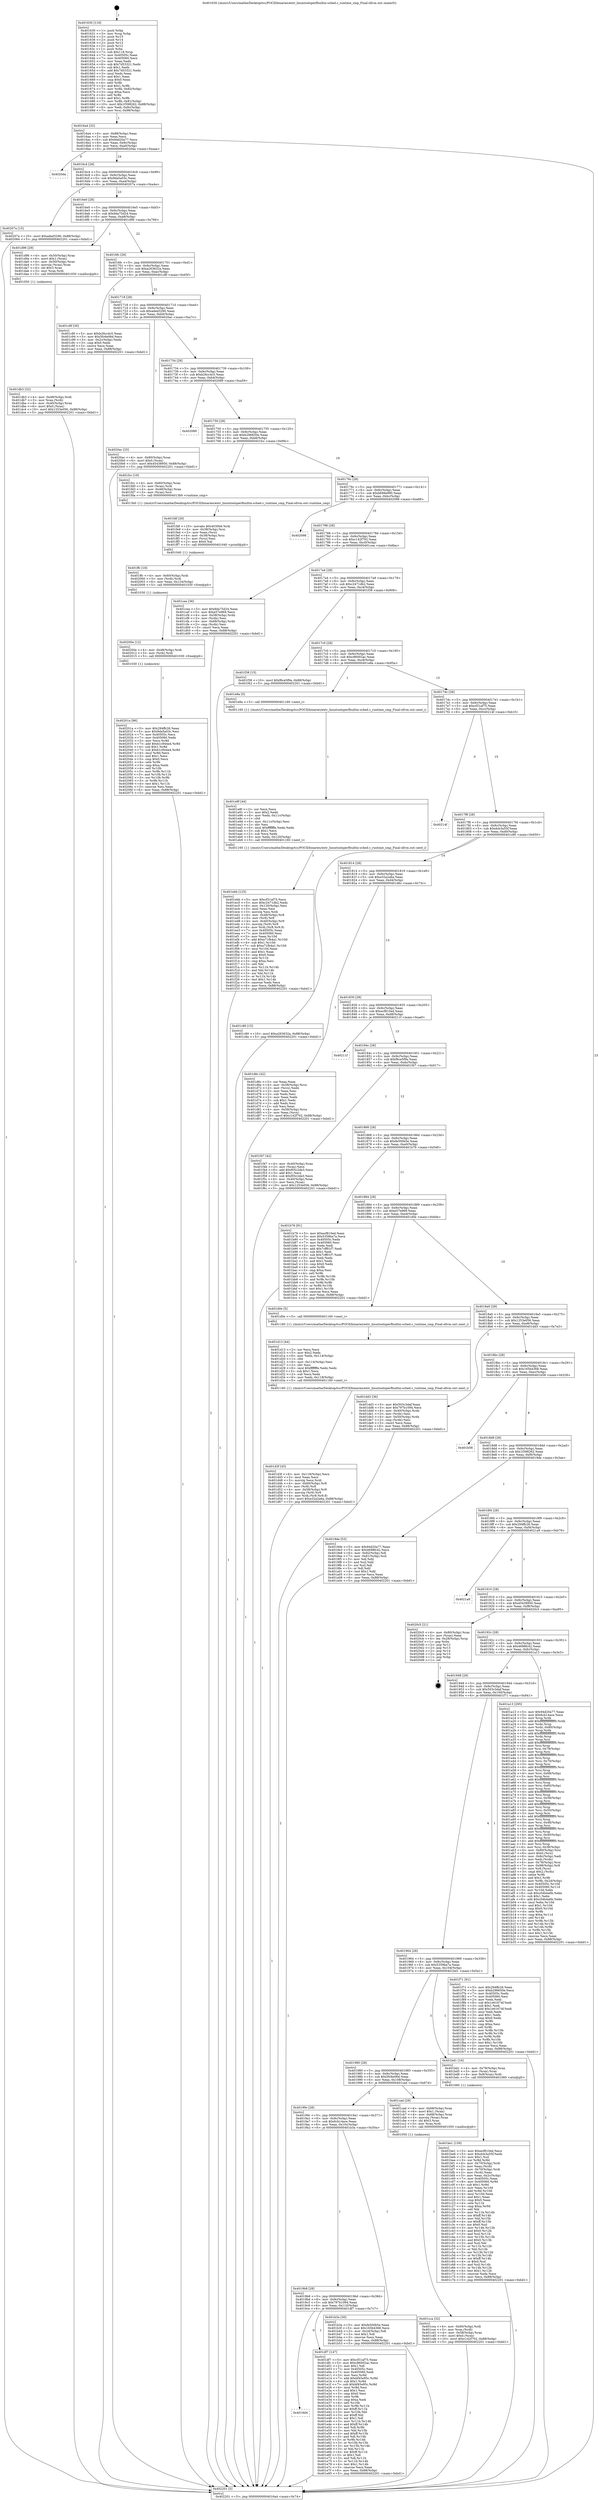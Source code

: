 digraph "0x401630" {
  label = "0x401630 (/mnt/c/Users/mathe/Desktop/tcc/POCII/binaries/extr_linuxtoolsperfbuiltin-sched.c_runtime_cmp_Final-ollvm.out::main(0))"
  labelloc = "t"
  node[shape=record]

  Entry [label="",width=0.3,height=0.3,shape=circle,fillcolor=black,style=filled]
  "0x4016a4" [label="{
     0x4016a4 [32]\l
     | [instrs]\l
     &nbsp;&nbsp;0x4016a4 \<+6\>: mov -0x88(%rbp),%eax\l
     &nbsp;&nbsp;0x4016aa \<+2\>: mov %eax,%ecx\l
     &nbsp;&nbsp;0x4016ac \<+6\>: sub $0x94d20a77,%ecx\l
     &nbsp;&nbsp;0x4016b2 \<+6\>: mov %eax,-0x9c(%rbp)\l
     &nbsp;&nbsp;0x4016b8 \<+6\>: mov %ecx,-0xa0(%rbp)\l
     &nbsp;&nbsp;0x4016be \<+6\>: je 00000000004020da \<main+0xaaa\>\l
  }"]
  "0x4020da" [label="{
     0x4020da\l
  }", style=dashed]
  "0x4016c4" [label="{
     0x4016c4 [28]\l
     | [instrs]\l
     &nbsp;&nbsp;0x4016c4 \<+5\>: jmp 00000000004016c9 \<main+0x99\>\l
     &nbsp;&nbsp;0x4016c9 \<+6\>: mov -0x9c(%rbp),%eax\l
     &nbsp;&nbsp;0x4016cf \<+5\>: sub $0x9da5a03c,%eax\l
     &nbsp;&nbsp;0x4016d4 \<+6\>: mov %eax,-0xa4(%rbp)\l
     &nbsp;&nbsp;0x4016da \<+6\>: je 000000000040207a \<main+0xa4a\>\l
  }"]
  Exit [label="",width=0.3,height=0.3,shape=circle,fillcolor=black,style=filled,peripheries=2]
  "0x40207a" [label="{
     0x40207a [15]\l
     | [instrs]\l
     &nbsp;&nbsp;0x40207a \<+10\>: movl $0xaded3290,-0x88(%rbp)\l
     &nbsp;&nbsp;0x402084 \<+5\>: jmp 0000000000402201 \<main+0xbd1\>\l
  }"]
  "0x4016e0" [label="{
     0x4016e0 [28]\l
     | [instrs]\l
     &nbsp;&nbsp;0x4016e0 \<+5\>: jmp 00000000004016e5 \<main+0xb5\>\l
     &nbsp;&nbsp;0x4016e5 \<+6\>: mov -0x9c(%rbp),%eax\l
     &nbsp;&nbsp;0x4016eb \<+5\>: sub $0x9da75d24,%eax\l
     &nbsp;&nbsp;0x4016f0 \<+6\>: mov %eax,-0xa8(%rbp)\l
     &nbsp;&nbsp;0x4016f6 \<+6\>: je 0000000000401d96 \<main+0x766\>\l
  }"]
  "0x40201a" [label="{
     0x40201a [96]\l
     | [instrs]\l
     &nbsp;&nbsp;0x40201a \<+5\>: mov $0x294ffc26,%eax\l
     &nbsp;&nbsp;0x40201f \<+5\>: mov $0x9da5a03c,%esi\l
     &nbsp;&nbsp;0x402024 \<+7\>: mov 0x40505c,%ecx\l
     &nbsp;&nbsp;0x40202b \<+7\>: mov 0x405060,%edx\l
     &nbsp;&nbsp;0x402032 \<+3\>: mov %ecx,%r8d\l
     &nbsp;&nbsp;0x402035 \<+7\>: add $0xb1c944a4,%r8d\l
     &nbsp;&nbsp;0x40203c \<+4\>: sub $0x1,%r8d\l
     &nbsp;&nbsp;0x402040 \<+7\>: sub $0xb1c944a4,%r8d\l
     &nbsp;&nbsp;0x402047 \<+4\>: imul %r8d,%ecx\l
     &nbsp;&nbsp;0x40204b \<+3\>: and $0x1,%ecx\l
     &nbsp;&nbsp;0x40204e \<+3\>: cmp $0x0,%ecx\l
     &nbsp;&nbsp;0x402051 \<+4\>: sete %r9b\l
     &nbsp;&nbsp;0x402055 \<+3\>: cmp $0xa,%edx\l
     &nbsp;&nbsp;0x402058 \<+4\>: setl %r10b\l
     &nbsp;&nbsp;0x40205c \<+3\>: mov %r9b,%r11b\l
     &nbsp;&nbsp;0x40205f \<+3\>: and %r10b,%r11b\l
     &nbsp;&nbsp;0x402062 \<+3\>: xor %r10b,%r9b\l
     &nbsp;&nbsp;0x402065 \<+3\>: or %r9b,%r11b\l
     &nbsp;&nbsp;0x402068 \<+4\>: test $0x1,%r11b\l
     &nbsp;&nbsp;0x40206c \<+3\>: cmovne %esi,%eax\l
     &nbsp;&nbsp;0x40206f \<+6\>: mov %eax,-0x88(%rbp)\l
     &nbsp;&nbsp;0x402075 \<+5\>: jmp 0000000000402201 \<main+0xbd1\>\l
  }"]
  "0x401d96" [label="{
     0x401d96 [29]\l
     | [instrs]\l
     &nbsp;&nbsp;0x401d96 \<+4\>: mov -0x50(%rbp),%rax\l
     &nbsp;&nbsp;0x401d9a \<+6\>: movl $0x1,(%rax)\l
     &nbsp;&nbsp;0x401da0 \<+4\>: mov -0x50(%rbp),%rax\l
     &nbsp;&nbsp;0x401da4 \<+3\>: movslq (%rax),%rax\l
     &nbsp;&nbsp;0x401da7 \<+4\>: shl $0x3,%rax\l
     &nbsp;&nbsp;0x401dab \<+3\>: mov %rax,%rdi\l
     &nbsp;&nbsp;0x401dae \<+5\>: call 0000000000401050 \<malloc@plt\>\l
     | [calls]\l
     &nbsp;&nbsp;0x401050 \{1\} (unknown)\l
  }"]
  "0x4016fc" [label="{
     0x4016fc [28]\l
     | [instrs]\l
     &nbsp;&nbsp;0x4016fc \<+5\>: jmp 0000000000401701 \<main+0xd1\>\l
     &nbsp;&nbsp;0x401701 \<+6\>: mov -0x9c(%rbp),%eax\l
     &nbsp;&nbsp;0x401707 \<+5\>: sub $0xa263632a,%eax\l
     &nbsp;&nbsp;0x40170c \<+6\>: mov %eax,-0xac(%rbp)\l
     &nbsp;&nbsp;0x401712 \<+6\>: je 0000000000401c8f \<main+0x65f\>\l
  }"]
  "0x40200e" [label="{
     0x40200e [12]\l
     | [instrs]\l
     &nbsp;&nbsp;0x40200e \<+4\>: mov -0x48(%rbp),%rdi\l
     &nbsp;&nbsp;0x402012 \<+3\>: mov (%rdi),%rdi\l
     &nbsp;&nbsp;0x402015 \<+5\>: call 0000000000401030 \<free@plt\>\l
     | [calls]\l
     &nbsp;&nbsp;0x401030 \{1\} (unknown)\l
  }"]
  "0x401c8f" [label="{
     0x401c8f [30]\l
     | [instrs]\l
     &nbsp;&nbsp;0x401c8f \<+5\>: mov $0xb26cc4c5,%eax\l
     &nbsp;&nbsp;0x401c94 \<+5\>: mov $0x5fc6e06d,%ecx\l
     &nbsp;&nbsp;0x401c99 \<+3\>: mov -0x2c(%rbp),%edx\l
     &nbsp;&nbsp;0x401c9c \<+3\>: cmp $0x0,%edx\l
     &nbsp;&nbsp;0x401c9f \<+3\>: cmove %ecx,%eax\l
     &nbsp;&nbsp;0x401ca2 \<+6\>: mov %eax,-0x88(%rbp)\l
     &nbsp;&nbsp;0x401ca8 \<+5\>: jmp 0000000000402201 \<main+0xbd1\>\l
  }"]
  "0x401718" [label="{
     0x401718 [28]\l
     | [instrs]\l
     &nbsp;&nbsp;0x401718 \<+5\>: jmp 000000000040171d \<main+0xed\>\l
     &nbsp;&nbsp;0x40171d \<+6\>: mov -0x9c(%rbp),%eax\l
     &nbsp;&nbsp;0x401723 \<+5\>: sub $0xaded3290,%eax\l
     &nbsp;&nbsp;0x401728 \<+6\>: mov %eax,-0xb0(%rbp)\l
     &nbsp;&nbsp;0x40172e \<+6\>: je 00000000004020ac \<main+0xa7c\>\l
  }"]
  "0x401ffc" [label="{
     0x401ffc [18]\l
     | [instrs]\l
     &nbsp;&nbsp;0x401ffc \<+4\>: mov -0x60(%rbp),%rdi\l
     &nbsp;&nbsp;0x402000 \<+3\>: mov (%rdi),%rdi\l
     &nbsp;&nbsp;0x402003 \<+6\>: mov %eax,-0x124(%rbp)\l
     &nbsp;&nbsp;0x402009 \<+5\>: call 0000000000401030 \<free@plt\>\l
     | [calls]\l
     &nbsp;&nbsp;0x401030 \{1\} (unknown)\l
  }"]
  "0x4020ac" [label="{
     0x4020ac [25]\l
     | [instrs]\l
     &nbsp;&nbsp;0x4020ac \<+4\>: mov -0x80(%rbp),%rax\l
     &nbsp;&nbsp;0x4020b0 \<+6\>: movl $0x0,(%rax)\l
     &nbsp;&nbsp;0x4020b6 \<+10\>: movl $0x45438950,-0x88(%rbp)\l
     &nbsp;&nbsp;0x4020c0 \<+5\>: jmp 0000000000402201 \<main+0xbd1\>\l
  }"]
  "0x401734" [label="{
     0x401734 [28]\l
     | [instrs]\l
     &nbsp;&nbsp;0x401734 \<+5\>: jmp 0000000000401739 \<main+0x109\>\l
     &nbsp;&nbsp;0x401739 \<+6\>: mov -0x9c(%rbp),%eax\l
     &nbsp;&nbsp;0x40173f \<+5\>: sub $0xb26cc4c5,%eax\l
     &nbsp;&nbsp;0x401744 \<+6\>: mov %eax,-0xb4(%rbp)\l
     &nbsp;&nbsp;0x40174a \<+6\>: je 0000000000402089 \<main+0xa59\>\l
  }"]
  "0x401fdf" [label="{
     0x401fdf [29]\l
     | [instrs]\l
     &nbsp;&nbsp;0x401fdf \<+10\>: movabs $0x4030b6,%rdi\l
     &nbsp;&nbsp;0x401fe9 \<+4\>: mov -0x38(%rbp),%rsi\l
     &nbsp;&nbsp;0x401fed \<+2\>: mov %eax,(%rsi)\l
     &nbsp;&nbsp;0x401fef \<+4\>: mov -0x38(%rbp),%rsi\l
     &nbsp;&nbsp;0x401ff3 \<+2\>: mov (%rsi),%esi\l
     &nbsp;&nbsp;0x401ff5 \<+2\>: mov $0x0,%al\l
     &nbsp;&nbsp;0x401ff7 \<+5\>: call 0000000000401040 \<printf@plt\>\l
     | [calls]\l
     &nbsp;&nbsp;0x401040 \{1\} (unknown)\l
  }"]
  "0x402089" [label="{
     0x402089\l
  }", style=dashed]
  "0x401750" [label="{
     0x401750 [28]\l
     | [instrs]\l
     &nbsp;&nbsp;0x401750 \<+5\>: jmp 0000000000401755 \<main+0x125\>\l
     &nbsp;&nbsp;0x401755 \<+6\>: mov -0x9c(%rbp),%eax\l
     &nbsp;&nbsp;0x40175b \<+5\>: sub $0xb296650e,%eax\l
     &nbsp;&nbsp;0x401760 \<+6\>: mov %eax,-0xb8(%rbp)\l
     &nbsp;&nbsp;0x401766 \<+6\>: je 0000000000401fcc \<main+0x99c\>\l
  }"]
  "0x401ebb" [label="{
     0x401ebb [125]\l
     | [instrs]\l
     &nbsp;&nbsp;0x401ebb \<+5\>: mov $0xcf31af75,%ecx\l
     &nbsp;&nbsp;0x401ec0 \<+5\>: mov $0xc2471db2,%edx\l
     &nbsp;&nbsp;0x401ec5 \<+6\>: mov -0x120(%rbp),%esi\l
     &nbsp;&nbsp;0x401ecb \<+3\>: imul %eax,%esi\l
     &nbsp;&nbsp;0x401ece \<+3\>: movslq %esi,%rdi\l
     &nbsp;&nbsp;0x401ed1 \<+4\>: mov -0x48(%rbp),%r8\l
     &nbsp;&nbsp;0x401ed5 \<+3\>: mov (%r8),%r8\l
     &nbsp;&nbsp;0x401ed8 \<+4\>: mov -0x40(%rbp),%r9\l
     &nbsp;&nbsp;0x401edc \<+3\>: movslq (%r9),%r9\l
     &nbsp;&nbsp;0x401edf \<+4\>: mov %rdi,(%r8,%r9,8)\l
     &nbsp;&nbsp;0x401ee3 \<+7\>: mov 0x40505c,%eax\l
     &nbsp;&nbsp;0x401eea \<+7\>: mov 0x405060,%esi\l
     &nbsp;&nbsp;0x401ef1 \<+3\>: mov %eax,%r10d\l
     &nbsp;&nbsp;0x401ef4 \<+7\>: add $0xa71fb4a1,%r10d\l
     &nbsp;&nbsp;0x401efb \<+4\>: sub $0x1,%r10d\l
     &nbsp;&nbsp;0x401eff \<+7\>: sub $0xa71fb4a1,%r10d\l
     &nbsp;&nbsp;0x401f06 \<+4\>: imul %r10d,%eax\l
     &nbsp;&nbsp;0x401f0a \<+3\>: and $0x1,%eax\l
     &nbsp;&nbsp;0x401f0d \<+3\>: cmp $0x0,%eax\l
     &nbsp;&nbsp;0x401f10 \<+4\>: sete %r11b\l
     &nbsp;&nbsp;0x401f14 \<+3\>: cmp $0xa,%esi\l
     &nbsp;&nbsp;0x401f17 \<+3\>: setl %bl\l
     &nbsp;&nbsp;0x401f1a \<+3\>: mov %r11b,%r14b\l
     &nbsp;&nbsp;0x401f1d \<+3\>: and %bl,%r14b\l
     &nbsp;&nbsp;0x401f20 \<+3\>: xor %bl,%r11b\l
     &nbsp;&nbsp;0x401f23 \<+3\>: or %r11b,%r14b\l
     &nbsp;&nbsp;0x401f26 \<+4\>: test $0x1,%r14b\l
     &nbsp;&nbsp;0x401f2a \<+3\>: cmovne %edx,%ecx\l
     &nbsp;&nbsp;0x401f2d \<+6\>: mov %ecx,-0x88(%rbp)\l
     &nbsp;&nbsp;0x401f33 \<+5\>: jmp 0000000000402201 \<main+0xbd1\>\l
  }"]
  "0x401fcc" [label="{
     0x401fcc [19]\l
     | [instrs]\l
     &nbsp;&nbsp;0x401fcc \<+4\>: mov -0x60(%rbp),%rax\l
     &nbsp;&nbsp;0x401fd0 \<+3\>: mov (%rax),%rdi\l
     &nbsp;&nbsp;0x401fd3 \<+4\>: mov -0x48(%rbp),%rax\l
     &nbsp;&nbsp;0x401fd7 \<+3\>: mov (%rax),%rsi\l
     &nbsp;&nbsp;0x401fda \<+5\>: call 00000000004013b0 \<runtime_cmp\>\l
     | [calls]\l
     &nbsp;&nbsp;0x4013b0 \{1\} (/mnt/c/Users/mathe/Desktop/tcc/POCII/binaries/extr_linuxtoolsperfbuiltin-sched.c_runtime_cmp_Final-ollvm.out::runtime_cmp)\l
  }"]
  "0x40176c" [label="{
     0x40176c [28]\l
     | [instrs]\l
     &nbsp;&nbsp;0x40176c \<+5\>: jmp 0000000000401771 \<main+0x141\>\l
     &nbsp;&nbsp;0x401771 \<+6\>: mov -0x9c(%rbp),%eax\l
     &nbsp;&nbsp;0x401777 \<+5\>: sub $0xb699e990,%eax\l
     &nbsp;&nbsp;0x40177c \<+6\>: mov %eax,-0xbc(%rbp)\l
     &nbsp;&nbsp;0x401782 \<+6\>: je 0000000000402098 \<main+0xa68\>\l
  }"]
  "0x401e8f" [label="{
     0x401e8f [44]\l
     | [instrs]\l
     &nbsp;&nbsp;0x401e8f \<+2\>: xor %ecx,%ecx\l
     &nbsp;&nbsp;0x401e91 \<+5\>: mov $0x2,%edx\l
     &nbsp;&nbsp;0x401e96 \<+6\>: mov %edx,-0x11c(%rbp)\l
     &nbsp;&nbsp;0x401e9c \<+1\>: cltd\l
     &nbsp;&nbsp;0x401e9d \<+6\>: mov -0x11c(%rbp),%esi\l
     &nbsp;&nbsp;0x401ea3 \<+2\>: idiv %esi\l
     &nbsp;&nbsp;0x401ea5 \<+6\>: imul $0xfffffffe,%edx,%edx\l
     &nbsp;&nbsp;0x401eab \<+3\>: sub $0x1,%ecx\l
     &nbsp;&nbsp;0x401eae \<+2\>: sub %ecx,%edx\l
     &nbsp;&nbsp;0x401eb0 \<+6\>: mov %edx,-0x120(%rbp)\l
     &nbsp;&nbsp;0x401eb6 \<+5\>: call 0000000000401160 \<next_i\>\l
     | [calls]\l
     &nbsp;&nbsp;0x401160 \{1\} (/mnt/c/Users/mathe/Desktop/tcc/POCII/binaries/extr_linuxtoolsperfbuiltin-sched.c_runtime_cmp_Final-ollvm.out::next_i)\l
  }"]
  "0x402098" [label="{
     0x402098\l
  }", style=dashed]
  "0x401788" [label="{
     0x401788 [28]\l
     | [instrs]\l
     &nbsp;&nbsp;0x401788 \<+5\>: jmp 000000000040178d \<main+0x15d\>\l
     &nbsp;&nbsp;0x40178d \<+6\>: mov -0x9c(%rbp),%eax\l
     &nbsp;&nbsp;0x401793 \<+5\>: sub $0xc142f702,%eax\l
     &nbsp;&nbsp;0x401798 \<+6\>: mov %eax,-0xc0(%rbp)\l
     &nbsp;&nbsp;0x40179e \<+6\>: je 0000000000401cea \<main+0x6ba\>\l
  }"]
  "0x4019d4" [label="{
     0x4019d4\l
  }", style=dashed]
  "0x401cea" [label="{
     0x401cea [36]\l
     | [instrs]\l
     &nbsp;&nbsp;0x401cea \<+5\>: mov $0x9da75d24,%eax\l
     &nbsp;&nbsp;0x401cef \<+5\>: mov $0xe57e969,%ecx\l
     &nbsp;&nbsp;0x401cf4 \<+4\>: mov -0x58(%rbp),%rdx\l
     &nbsp;&nbsp;0x401cf8 \<+2\>: mov (%rdx),%esi\l
     &nbsp;&nbsp;0x401cfa \<+4\>: mov -0x68(%rbp),%rdx\l
     &nbsp;&nbsp;0x401cfe \<+2\>: cmp (%rdx),%esi\l
     &nbsp;&nbsp;0x401d00 \<+3\>: cmovl %ecx,%eax\l
     &nbsp;&nbsp;0x401d03 \<+6\>: mov %eax,-0x88(%rbp)\l
     &nbsp;&nbsp;0x401d09 \<+5\>: jmp 0000000000402201 \<main+0xbd1\>\l
  }"]
  "0x4017a4" [label="{
     0x4017a4 [28]\l
     | [instrs]\l
     &nbsp;&nbsp;0x4017a4 \<+5\>: jmp 00000000004017a9 \<main+0x179\>\l
     &nbsp;&nbsp;0x4017a9 \<+6\>: mov -0x9c(%rbp),%eax\l
     &nbsp;&nbsp;0x4017af \<+5\>: sub $0xc2471db2,%eax\l
     &nbsp;&nbsp;0x4017b4 \<+6\>: mov %eax,-0xc4(%rbp)\l
     &nbsp;&nbsp;0x4017ba \<+6\>: je 0000000000401f38 \<main+0x908\>\l
  }"]
  "0x401df7" [label="{
     0x401df7 [147]\l
     | [instrs]\l
     &nbsp;&nbsp;0x401df7 \<+5\>: mov $0xcf31af75,%eax\l
     &nbsp;&nbsp;0x401dfc \<+5\>: mov $0xc86002ac,%ecx\l
     &nbsp;&nbsp;0x401e01 \<+2\>: mov $0x1,%dl\l
     &nbsp;&nbsp;0x401e03 \<+7\>: mov 0x40505c,%esi\l
     &nbsp;&nbsp;0x401e0a \<+7\>: mov 0x405060,%edi\l
     &nbsp;&nbsp;0x401e11 \<+3\>: mov %esi,%r8d\l
     &nbsp;&nbsp;0x401e14 \<+7\>: add $0xbf45e95c,%r8d\l
     &nbsp;&nbsp;0x401e1b \<+4\>: sub $0x1,%r8d\l
     &nbsp;&nbsp;0x401e1f \<+7\>: sub $0xbf45e95c,%r8d\l
     &nbsp;&nbsp;0x401e26 \<+4\>: imul %r8d,%esi\l
     &nbsp;&nbsp;0x401e2a \<+3\>: and $0x1,%esi\l
     &nbsp;&nbsp;0x401e2d \<+3\>: cmp $0x0,%esi\l
     &nbsp;&nbsp;0x401e30 \<+4\>: sete %r9b\l
     &nbsp;&nbsp;0x401e34 \<+3\>: cmp $0xa,%edi\l
     &nbsp;&nbsp;0x401e37 \<+4\>: setl %r10b\l
     &nbsp;&nbsp;0x401e3b \<+3\>: mov %r9b,%r11b\l
     &nbsp;&nbsp;0x401e3e \<+4\>: xor $0xff,%r11b\l
     &nbsp;&nbsp;0x401e42 \<+3\>: mov %r10b,%bl\l
     &nbsp;&nbsp;0x401e45 \<+3\>: xor $0xff,%bl\l
     &nbsp;&nbsp;0x401e48 \<+3\>: xor $0x1,%dl\l
     &nbsp;&nbsp;0x401e4b \<+3\>: mov %r11b,%r14b\l
     &nbsp;&nbsp;0x401e4e \<+4\>: and $0xff,%r14b\l
     &nbsp;&nbsp;0x401e52 \<+3\>: and %dl,%r9b\l
     &nbsp;&nbsp;0x401e55 \<+3\>: mov %bl,%r15b\l
     &nbsp;&nbsp;0x401e58 \<+4\>: and $0xff,%r15b\l
     &nbsp;&nbsp;0x401e5c \<+3\>: and %dl,%r10b\l
     &nbsp;&nbsp;0x401e5f \<+3\>: or %r9b,%r14b\l
     &nbsp;&nbsp;0x401e62 \<+3\>: or %r10b,%r15b\l
     &nbsp;&nbsp;0x401e65 \<+3\>: xor %r15b,%r14b\l
     &nbsp;&nbsp;0x401e68 \<+3\>: or %bl,%r11b\l
     &nbsp;&nbsp;0x401e6b \<+4\>: xor $0xff,%r11b\l
     &nbsp;&nbsp;0x401e6f \<+3\>: or $0x1,%dl\l
     &nbsp;&nbsp;0x401e72 \<+3\>: and %dl,%r11b\l
     &nbsp;&nbsp;0x401e75 \<+3\>: or %r11b,%r14b\l
     &nbsp;&nbsp;0x401e78 \<+4\>: test $0x1,%r14b\l
     &nbsp;&nbsp;0x401e7c \<+3\>: cmovne %ecx,%eax\l
     &nbsp;&nbsp;0x401e7f \<+6\>: mov %eax,-0x88(%rbp)\l
     &nbsp;&nbsp;0x401e85 \<+5\>: jmp 0000000000402201 \<main+0xbd1\>\l
  }"]
  "0x401f38" [label="{
     0x401f38 [15]\l
     | [instrs]\l
     &nbsp;&nbsp;0x401f38 \<+10\>: movl $0xf6ce5f9a,-0x88(%rbp)\l
     &nbsp;&nbsp;0x401f42 \<+5\>: jmp 0000000000402201 \<main+0xbd1\>\l
  }"]
  "0x4017c0" [label="{
     0x4017c0 [28]\l
     | [instrs]\l
     &nbsp;&nbsp;0x4017c0 \<+5\>: jmp 00000000004017c5 \<main+0x195\>\l
     &nbsp;&nbsp;0x4017c5 \<+6\>: mov -0x9c(%rbp),%eax\l
     &nbsp;&nbsp;0x4017cb \<+5\>: sub $0xc86002ac,%eax\l
     &nbsp;&nbsp;0x4017d0 \<+6\>: mov %eax,-0xc8(%rbp)\l
     &nbsp;&nbsp;0x4017d6 \<+6\>: je 0000000000401e8a \<main+0x85a\>\l
  }"]
  "0x401db3" [label="{
     0x401db3 [32]\l
     | [instrs]\l
     &nbsp;&nbsp;0x401db3 \<+4\>: mov -0x48(%rbp),%rdi\l
     &nbsp;&nbsp;0x401db7 \<+3\>: mov %rax,(%rdi)\l
     &nbsp;&nbsp;0x401dba \<+4\>: mov -0x40(%rbp),%rax\l
     &nbsp;&nbsp;0x401dbe \<+6\>: movl $0x0,(%rax)\l
     &nbsp;&nbsp;0x401dc4 \<+10\>: movl $0x1253e056,-0x88(%rbp)\l
     &nbsp;&nbsp;0x401dce \<+5\>: jmp 0000000000402201 \<main+0xbd1\>\l
  }"]
  "0x401e8a" [label="{
     0x401e8a [5]\l
     | [instrs]\l
     &nbsp;&nbsp;0x401e8a \<+5\>: call 0000000000401160 \<next_i\>\l
     | [calls]\l
     &nbsp;&nbsp;0x401160 \{1\} (/mnt/c/Users/mathe/Desktop/tcc/POCII/binaries/extr_linuxtoolsperfbuiltin-sched.c_runtime_cmp_Final-ollvm.out::next_i)\l
  }"]
  "0x4017dc" [label="{
     0x4017dc [28]\l
     | [instrs]\l
     &nbsp;&nbsp;0x4017dc \<+5\>: jmp 00000000004017e1 \<main+0x1b1\>\l
     &nbsp;&nbsp;0x4017e1 \<+6\>: mov -0x9c(%rbp),%eax\l
     &nbsp;&nbsp;0x4017e7 \<+5\>: sub $0xcf31af75,%eax\l
     &nbsp;&nbsp;0x4017ec \<+6\>: mov %eax,-0xcc(%rbp)\l
     &nbsp;&nbsp;0x4017f2 \<+6\>: je 000000000040214f \<main+0xb1f\>\l
  }"]
  "0x401d3f" [label="{
     0x401d3f [45]\l
     | [instrs]\l
     &nbsp;&nbsp;0x401d3f \<+6\>: mov -0x118(%rbp),%ecx\l
     &nbsp;&nbsp;0x401d45 \<+3\>: imul %eax,%ecx\l
     &nbsp;&nbsp;0x401d48 \<+3\>: movslq %ecx,%rdi\l
     &nbsp;&nbsp;0x401d4b \<+4\>: mov -0x60(%rbp),%r8\l
     &nbsp;&nbsp;0x401d4f \<+3\>: mov (%r8),%r8\l
     &nbsp;&nbsp;0x401d52 \<+4\>: mov -0x58(%rbp),%r9\l
     &nbsp;&nbsp;0x401d56 \<+3\>: movslq (%r9),%r9\l
     &nbsp;&nbsp;0x401d59 \<+4\>: mov %rdi,(%r8,%r9,8)\l
     &nbsp;&nbsp;0x401d5d \<+10\>: movl $0xe32a2a6a,-0x88(%rbp)\l
     &nbsp;&nbsp;0x401d67 \<+5\>: jmp 0000000000402201 \<main+0xbd1\>\l
  }"]
  "0x40214f" [label="{
     0x40214f\l
  }", style=dashed]
  "0x4017f8" [label="{
     0x4017f8 [28]\l
     | [instrs]\l
     &nbsp;&nbsp;0x4017f8 \<+5\>: jmp 00000000004017fd \<main+0x1cd\>\l
     &nbsp;&nbsp;0x4017fd \<+6\>: mov -0x9c(%rbp),%eax\l
     &nbsp;&nbsp;0x401803 \<+5\>: sub $0xdcb3a55f,%eax\l
     &nbsp;&nbsp;0x401808 \<+6\>: mov %eax,-0xd0(%rbp)\l
     &nbsp;&nbsp;0x40180e \<+6\>: je 0000000000401c80 \<main+0x650\>\l
  }"]
  "0x401d13" [label="{
     0x401d13 [44]\l
     | [instrs]\l
     &nbsp;&nbsp;0x401d13 \<+2\>: xor %ecx,%ecx\l
     &nbsp;&nbsp;0x401d15 \<+5\>: mov $0x2,%edx\l
     &nbsp;&nbsp;0x401d1a \<+6\>: mov %edx,-0x114(%rbp)\l
     &nbsp;&nbsp;0x401d20 \<+1\>: cltd\l
     &nbsp;&nbsp;0x401d21 \<+6\>: mov -0x114(%rbp),%esi\l
     &nbsp;&nbsp;0x401d27 \<+2\>: idiv %esi\l
     &nbsp;&nbsp;0x401d29 \<+6\>: imul $0xfffffffe,%edx,%edx\l
     &nbsp;&nbsp;0x401d2f \<+3\>: sub $0x1,%ecx\l
     &nbsp;&nbsp;0x401d32 \<+2\>: sub %ecx,%edx\l
     &nbsp;&nbsp;0x401d34 \<+6\>: mov %edx,-0x118(%rbp)\l
     &nbsp;&nbsp;0x401d3a \<+5\>: call 0000000000401160 \<next_i\>\l
     | [calls]\l
     &nbsp;&nbsp;0x401160 \{1\} (/mnt/c/Users/mathe/Desktop/tcc/POCII/binaries/extr_linuxtoolsperfbuiltin-sched.c_runtime_cmp_Final-ollvm.out::next_i)\l
  }"]
  "0x401c80" [label="{
     0x401c80 [15]\l
     | [instrs]\l
     &nbsp;&nbsp;0x401c80 \<+10\>: movl $0xa263632a,-0x88(%rbp)\l
     &nbsp;&nbsp;0x401c8a \<+5\>: jmp 0000000000402201 \<main+0xbd1\>\l
  }"]
  "0x401814" [label="{
     0x401814 [28]\l
     | [instrs]\l
     &nbsp;&nbsp;0x401814 \<+5\>: jmp 0000000000401819 \<main+0x1e9\>\l
     &nbsp;&nbsp;0x401819 \<+6\>: mov -0x9c(%rbp),%eax\l
     &nbsp;&nbsp;0x40181f \<+5\>: sub $0xe32a2a6a,%eax\l
     &nbsp;&nbsp;0x401824 \<+6\>: mov %eax,-0xd4(%rbp)\l
     &nbsp;&nbsp;0x40182a \<+6\>: je 0000000000401d6c \<main+0x73c\>\l
  }"]
  "0x401cca" [label="{
     0x401cca [32]\l
     | [instrs]\l
     &nbsp;&nbsp;0x401cca \<+4\>: mov -0x60(%rbp),%rdi\l
     &nbsp;&nbsp;0x401cce \<+3\>: mov %rax,(%rdi)\l
     &nbsp;&nbsp;0x401cd1 \<+4\>: mov -0x58(%rbp),%rax\l
     &nbsp;&nbsp;0x401cd5 \<+6\>: movl $0x0,(%rax)\l
     &nbsp;&nbsp;0x401cdb \<+10\>: movl $0xc142f702,-0x88(%rbp)\l
     &nbsp;&nbsp;0x401ce5 \<+5\>: jmp 0000000000402201 \<main+0xbd1\>\l
  }"]
  "0x401d6c" [label="{
     0x401d6c [42]\l
     | [instrs]\l
     &nbsp;&nbsp;0x401d6c \<+2\>: xor %eax,%eax\l
     &nbsp;&nbsp;0x401d6e \<+4\>: mov -0x58(%rbp),%rcx\l
     &nbsp;&nbsp;0x401d72 \<+2\>: mov (%rcx),%edx\l
     &nbsp;&nbsp;0x401d74 \<+2\>: mov %eax,%esi\l
     &nbsp;&nbsp;0x401d76 \<+2\>: sub %edx,%esi\l
     &nbsp;&nbsp;0x401d78 \<+2\>: mov %eax,%edx\l
     &nbsp;&nbsp;0x401d7a \<+3\>: sub $0x1,%edx\l
     &nbsp;&nbsp;0x401d7d \<+2\>: add %edx,%esi\l
     &nbsp;&nbsp;0x401d7f \<+2\>: sub %esi,%eax\l
     &nbsp;&nbsp;0x401d81 \<+4\>: mov -0x58(%rbp),%rcx\l
     &nbsp;&nbsp;0x401d85 \<+2\>: mov %eax,(%rcx)\l
     &nbsp;&nbsp;0x401d87 \<+10\>: movl $0xc142f702,-0x88(%rbp)\l
     &nbsp;&nbsp;0x401d91 \<+5\>: jmp 0000000000402201 \<main+0xbd1\>\l
  }"]
  "0x401830" [label="{
     0x401830 [28]\l
     | [instrs]\l
     &nbsp;&nbsp;0x401830 \<+5\>: jmp 0000000000401835 \<main+0x205\>\l
     &nbsp;&nbsp;0x401835 \<+6\>: mov -0x9c(%rbp),%eax\l
     &nbsp;&nbsp;0x40183b \<+5\>: sub $0xecf810ed,%eax\l
     &nbsp;&nbsp;0x401840 \<+6\>: mov %eax,-0xd8(%rbp)\l
     &nbsp;&nbsp;0x401846 \<+6\>: je 000000000040211f \<main+0xaef\>\l
  }"]
  "0x401be1" [label="{
     0x401be1 [159]\l
     | [instrs]\l
     &nbsp;&nbsp;0x401be1 \<+5\>: mov $0xecf810ed,%ecx\l
     &nbsp;&nbsp;0x401be6 \<+5\>: mov $0xdcb3a55f,%edx\l
     &nbsp;&nbsp;0x401beb \<+3\>: mov $0x1,%sil\l
     &nbsp;&nbsp;0x401bee \<+3\>: xor %r8d,%r8d\l
     &nbsp;&nbsp;0x401bf1 \<+4\>: mov -0x70(%rbp),%rdi\l
     &nbsp;&nbsp;0x401bf5 \<+2\>: mov %eax,(%rdi)\l
     &nbsp;&nbsp;0x401bf7 \<+4\>: mov -0x70(%rbp),%rdi\l
     &nbsp;&nbsp;0x401bfb \<+2\>: mov (%rdi),%eax\l
     &nbsp;&nbsp;0x401bfd \<+3\>: mov %eax,-0x2c(%rbp)\l
     &nbsp;&nbsp;0x401c00 \<+7\>: mov 0x40505c,%eax\l
     &nbsp;&nbsp;0x401c07 \<+8\>: mov 0x405060,%r9d\l
     &nbsp;&nbsp;0x401c0f \<+4\>: sub $0x1,%r8d\l
     &nbsp;&nbsp;0x401c13 \<+3\>: mov %eax,%r10d\l
     &nbsp;&nbsp;0x401c16 \<+3\>: add %r8d,%r10d\l
     &nbsp;&nbsp;0x401c19 \<+4\>: imul %r10d,%eax\l
     &nbsp;&nbsp;0x401c1d \<+3\>: and $0x1,%eax\l
     &nbsp;&nbsp;0x401c20 \<+3\>: cmp $0x0,%eax\l
     &nbsp;&nbsp;0x401c23 \<+4\>: sete %r11b\l
     &nbsp;&nbsp;0x401c27 \<+4\>: cmp $0xa,%r9d\l
     &nbsp;&nbsp;0x401c2b \<+3\>: setl %bl\l
     &nbsp;&nbsp;0x401c2e \<+3\>: mov %r11b,%r14b\l
     &nbsp;&nbsp;0x401c31 \<+4\>: xor $0xff,%r14b\l
     &nbsp;&nbsp;0x401c35 \<+3\>: mov %bl,%r15b\l
     &nbsp;&nbsp;0x401c38 \<+4\>: xor $0xff,%r15b\l
     &nbsp;&nbsp;0x401c3c \<+4\>: xor $0x0,%sil\l
     &nbsp;&nbsp;0x401c40 \<+3\>: mov %r14b,%r12b\l
     &nbsp;&nbsp;0x401c43 \<+4\>: and $0x0,%r12b\l
     &nbsp;&nbsp;0x401c47 \<+3\>: and %sil,%r11b\l
     &nbsp;&nbsp;0x401c4a \<+3\>: mov %r15b,%r13b\l
     &nbsp;&nbsp;0x401c4d \<+4\>: and $0x0,%r13b\l
     &nbsp;&nbsp;0x401c51 \<+3\>: and %sil,%bl\l
     &nbsp;&nbsp;0x401c54 \<+3\>: or %r11b,%r12b\l
     &nbsp;&nbsp;0x401c57 \<+3\>: or %bl,%r13b\l
     &nbsp;&nbsp;0x401c5a \<+3\>: xor %r13b,%r12b\l
     &nbsp;&nbsp;0x401c5d \<+3\>: or %r15b,%r14b\l
     &nbsp;&nbsp;0x401c60 \<+4\>: xor $0xff,%r14b\l
     &nbsp;&nbsp;0x401c64 \<+4\>: or $0x0,%sil\l
     &nbsp;&nbsp;0x401c68 \<+3\>: and %sil,%r14b\l
     &nbsp;&nbsp;0x401c6b \<+3\>: or %r14b,%r12b\l
     &nbsp;&nbsp;0x401c6e \<+4\>: test $0x1,%r12b\l
     &nbsp;&nbsp;0x401c72 \<+3\>: cmovne %edx,%ecx\l
     &nbsp;&nbsp;0x401c75 \<+6\>: mov %ecx,-0x88(%rbp)\l
     &nbsp;&nbsp;0x401c7b \<+5\>: jmp 0000000000402201 \<main+0xbd1\>\l
  }"]
  "0x40211f" [label="{
     0x40211f\l
  }", style=dashed]
  "0x40184c" [label="{
     0x40184c [28]\l
     | [instrs]\l
     &nbsp;&nbsp;0x40184c \<+5\>: jmp 0000000000401851 \<main+0x221\>\l
     &nbsp;&nbsp;0x401851 \<+6\>: mov -0x9c(%rbp),%eax\l
     &nbsp;&nbsp;0x401857 \<+5\>: sub $0xf6ce5f9a,%eax\l
     &nbsp;&nbsp;0x40185c \<+6\>: mov %eax,-0xdc(%rbp)\l
     &nbsp;&nbsp;0x401862 \<+6\>: je 0000000000401f47 \<main+0x917\>\l
  }"]
  "0x4019b8" [label="{
     0x4019b8 [28]\l
     | [instrs]\l
     &nbsp;&nbsp;0x4019b8 \<+5\>: jmp 00000000004019bd \<main+0x38d\>\l
     &nbsp;&nbsp;0x4019bd \<+6\>: mov -0x9c(%rbp),%eax\l
     &nbsp;&nbsp;0x4019c3 \<+5\>: sub $0x797b1094,%eax\l
     &nbsp;&nbsp;0x4019c8 \<+6\>: mov %eax,-0x110(%rbp)\l
     &nbsp;&nbsp;0x4019ce \<+6\>: je 0000000000401df7 \<main+0x7c7\>\l
  }"]
  "0x401f47" [label="{
     0x401f47 [42]\l
     | [instrs]\l
     &nbsp;&nbsp;0x401f47 \<+4\>: mov -0x40(%rbp),%rax\l
     &nbsp;&nbsp;0x401f4b \<+2\>: mov (%rax),%ecx\l
     &nbsp;&nbsp;0x401f4d \<+6\>: add $0xf05c2de3,%ecx\l
     &nbsp;&nbsp;0x401f53 \<+3\>: add $0x1,%ecx\l
     &nbsp;&nbsp;0x401f56 \<+6\>: sub $0xf05c2de3,%ecx\l
     &nbsp;&nbsp;0x401f5c \<+4\>: mov -0x40(%rbp),%rax\l
     &nbsp;&nbsp;0x401f60 \<+2\>: mov %ecx,(%rax)\l
     &nbsp;&nbsp;0x401f62 \<+10\>: movl $0x1253e056,-0x88(%rbp)\l
     &nbsp;&nbsp;0x401f6c \<+5\>: jmp 0000000000402201 \<main+0xbd1\>\l
  }"]
  "0x401868" [label="{
     0x401868 [28]\l
     | [instrs]\l
     &nbsp;&nbsp;0x401868 \<+5\>: jmp 000000000040186d \<main+0x23d\>\l
     &nbsp;&nbsp;0x40186d \<+6\>: mov -0x9c(%rbp),%eax\l
     &nbsp;&nbsp;0x401873 \<+5\>: sub $0xfe500b5e,%eax\l
     &nbsp;&nbsp;0x401878 \<+6\>: mov %eax,-0xe0(%rbp)\l
     &nbsp;&nbsp;0x40187e \<+6\>: je 0000000000401b76 \<main+0x546\>\l
  }"]
  "0x401b3a" [label="{
     0x401b3a [30]\l
     | [instrs]\l
     &nbsp;&nbsp;0x401b3a \<+5\>: mov $0xfe500b5e,%eax\l
     &nbsp;&nbsp;0x401b3f \<+5\>: mov $0x165b4368,%ecx\l
     &nbsp;&nbsp;0x401b44 \<+3\>: mov -0x2d(%rbp),%dl\l
     &nbsp;&nbsp;0x401b47 \<+3\>: test $0x1,%dl\l
     &nbsp;&nbsp;0x401b4a \<+3\>: cmovne %ecx,%eax\l
     &nbsp;&nbsp;0x401b4d \<+6\>: mov %eax,-0x88(%rbp)\l
     &nbsp;&nbsp;0x401b53 \<+5\>: jmp 0000000000402201 \<main+0xbd1\>\l
  }"]
  "0x401b76" [label="{
     0x401b76 [91]\l
     | [instrs]\l
     &nbsp;&nbsp;0x401b76 \<+5\>: mov $0xecf810ed,%eax\l
     &nbsp;&nbsp;0x401b7b \<+5\>: mov $0x5359ba7a,%ecx\l
     &nbsp;&nbsp;0x401b80 \<+7\>: mov 0x40505c,%edx\l
     &nbsp;&nbsp;0x401b87 \<+7\>: mov 0x405060,%esi\l
     &nbsp;&nbsp;0x401b8e \<+2\>: mov %edx,%edi\l
     &nbsp;&nbsp;0x401b90 \<+6\>: add $0x7cff01f7,%edi\l
     &nbsp;&nbsp;0x401b96 \<+3\>: sub $0x1,%edi\l
     &nbsp;&nbsp;0x401b99 \<+6\>: sub $0x7cff01f7,%edi\l
     &nbsp;&nbsp;0x401b9f \<+3\>: imul %edi,%edx\l
     &nbsp;&nbsp;0x401ba2 \<+3\>: and $0x1,%edx\l
     &nbsp;&nbsp;0x401ba5 \<+3\>: cmp $0x0,%edx\l
     &nbsp;&nbsp;0x401ba8 \<+4\>: sete %r8b\l
     &nbsp;&nbsp;0x401bac \<+3\>: cmp $0xa,%esi\l
     &nbsp;&nbsp;0x401baf \<+4\>: setl %r9b\l
     &nbsp;&nbsp;0x401bb3 \<+3\>: mov %r8b,%r10b\l
     &nbsp;&nbsp;0x401bb6 \<+3\>: and %r9b,%r10b\l
     &nbsp;&nbsp;0x401bb9 \<+3\>: xor %r9b,%r8b\l
     &nbsp;&nbsp;0x401bbc \<+3\>: or %r8b,%r10b\l
     &nbsp;&nbsp;0x401bbf \<+4\>: test $0x1,%r10b\l
     &nbsp;&nbsp;0x401bc3 \<+3\>: cmovne %ecx,%eax\l
     &nbsp;&nbsp;0x401bc6 \<+6\>: mov %eax,-0x88(%rbp)\l
     &nbsp;&nbsp;0x401bcc \<+5\>: jmp 0000000000402201 \<main+0xbd1\>\l
  }"]
  "0x401884" [label="{
     0x401884 [28]\l
     | [instrs]\l
     &nbsp;&nbsp;0x401884 \<+5\>: jmp 0000000000401889 \<main+0x259\>\l
     &nbsp;&nbsp;0x401889 \<+6\>: mov -0x9c(%rbp),%eax\l
     &nbsp;&nbsp;0x40188f \<+5\>: sub $0xe57e969,%eax\l
     &nbsp;&nbsp;0x401894 \<+6\>: mov %eax,-0xe4(%rbp)\l
     &nbsp;&nbsp;0x40189a \<+6\>: je 0000000000401d0e \<main+0x6de\>\l
  }"]
  "0x40199c" [label="{
     0x40199c [28]\l
     | [instrs]\l
     &nbsp;&nbsp;0x40199c \<+5\>: jmp 00000000004019a1 \<main+0x371\>\l
     &nbsp;&nbsp;0x4019a1 \<+6\>: mov -0x9c(%rbp),%eax\l
     &nbsp;&nbsp;0x4019a7 \<+5\>: sub $0x6cb14ace,%eax\l
     &nbsp;&nbsp;0x4019ac \<+6\>: mov %eax,-0x10c(%rbp)\l
     &nbsp;&nbsp;0x4019b2 \<+6\>: je 0000000000401b3a \<main+0x50a\>\l
  }"]
  "0x401d0e" [label="{
     0x401d0e [5]\l
     | [instrs]\l
     &nbsp;&nbsp;0x401d0e \<+5\>: call 0000000000401160 \<next_i\>\l
     | [calls]\l
     &nbsp;&nbsp;0x401160 \{1\} (/mnt/c/Users/mathe/Desktop/tcc/POCII/binaries/extr_linuxtoolsperfbuiltin-sched.c_runtime_cmp_Final-ollvm.out::next_i)\l
  }"]
  "0x4018a0" [label="{
     0x4018a0 [28]\l
     | [instrs]\l
     &nbsp;&nbsp;0x4018a0 \<+5\>: jmp 00000000004018a5 \<main+0x275\>\l
     &nbsp;&nbsp;0x4018a5 \<+6\>: mov -0x9c(%rbp),%eax\l
     &nbsp;&nbsp;0x4018ab \<+5\>: sub $0x1253e056,%eax\l
     &nbsp;&nbsp;0x4018b0 \<+6\>: mov %eax,-0xe8(%rbp)\l
     &nbsp;&nbsp;0x4018b6 \<+6\>: je 0000000000401dd3 \<main+0x7a3\>\l
  }"]
  "0x401cad" [label="{
     0x401cad [29]\l
     | [instrs]\l
     &nbsp;&nbsp;0x401cad \<+4\>: mov -0x68(%rbp),%rax\l
     &nbsp;&nbsp;0x401cb1 \<+6\>: movl $0x1,(%rax)\l
     &nbsp;&nbsp;0x401cb7 \<+4\>: mov -0x68(%rbp),%rax\l
     &nbsp;&nbsp;0x401cbb \<+3\>: movslq (%rax),%rax\l
     &nbsp;&nbsp;0x401cbe \<+4\>: shl $0x3,%rax\l
     &nbsp;&nbsp;0x401cc2 \<+3\>: mov %rax,%rdi\l
     &nbsp;&nbsp;0x401cc5 \<+5\>: call 0000000000401050 \<malloc@plt\>\l
     | [calls]\l
     &nbsp;&nbsp;0x401050 \{1\} (unknown)\l
  }"]
  "0x401dd3" [label="{
     0x401dd3 [36]\l
     | [instrs]\l
     &nbsp;&nbsp;0x401dd3 \<+5\>: mov $0x503c3daf,%eax\l
     &nbsp;&nbsp;0x401dd8 \<+5\>: mov $0x797b1094,%ecx\l
     &nbsp;&nbsp;0x401ddd \<+4\>: mov -0x40(%rbp),%rdx\l
     &nbsp;&nbsp;0x401de1 \<+2\>: mov (%rdx),%esi\l
     &nbsp;&nbsp;0x401de3 \<+4\>: mov -0x50(%rbp),%rdx\l
     &nbsp;&nbsp;0x401de7 \<+2\>: cmp (%rdx),%esi\l
     &nbsp;&nbsp;0x401de9 \<+3\>: cmovl %ecx,%eax\l
     &nbsp;&nbsp;0x401dec \<+6\>: mov %eax,-0x88(%rbp)\l
     &nbsp;&nbsp;0x401df2 \<+5\>: jmp 0000000000402201 \<main+0xbd1\>\l
  }"]
  "0x4018bc" [label="{
     0x4018bc [28]\l
     | [instrs]\l
     &nbsp;&nbsp;0x4018bc \<+5\>: jmp 00000000004018c1 \<main+0x291\>\l
     &nbsp;&nbsp;0x4018c1 \<+6\>: mov -0x9c(%rbp),%eax\l
     &nbsp;&nbsp;0x4018c7 \<+5\>: sub $0x165b4368,%eax\l
     &nbsp;&nbsp;0x4018cc \<+6\>: mov %eax,-0xec(%rbp)\l
     &nbsp;&nbsp;0x4018d2 \<+6\>: je 0000000000401b58 \<main+0x528\>\l
  }"]
  "0x401980" [label="{
     0x401980 [28]\l
     | [instrs]\l
     &nbsp;&nbsp;0x401980 \<+5\>: jmp 0000000000401985 \<main+0x355\>\l
     &nbsp;&nbsp;0x401985 \<+6\>: mov -0x9c(%rbp),%eax\l
     &nbsp;&nbsp;0x40198b \<+5\>: sub $0x5fc6e06d,%eax\l
     &nbsp;&nbsp;0x401990 \<+6\>: mov %eax,-0x108(%rbp)\l
     &nbsp;&nbsp;0x401996 \<+6\>: je 0000000000401cad \<main+0x67d\>\l
  }"]
  "0x401b58" [label="{
     0x401b58\l
  }", style=dashed]
  "0x4018d8" [label="{
     0x4018d8 [28]\l
     | [instrs]\l
     &nbsp;&nbsp;0x4018d8 \<+5\>: jmp 00000000004018dd \<main+0x2ad\>\l
     &nbsp;&nbsp;0x4018dd \<+6\>: mov -0x9c(%rbp),%eax\l
     &nbsp;&nbsp;0x4018e3 \<+5\>: sub $0x1f398262,%eax\l
     &nbsp;&nbsp;0x4018e8 \<+6\>: mov %eax,-0xf0(%rbp)\l
     &nbsp;&nbsp;0x4018ee \<+6\>: je 00000000004019de \<main+0x3ae\>\l
  }"]
  "0x401bd1" [label="{
     0x401bd1 [16]\l
     | [instrs]\l
     &nbsp;&nbsp;0x401bd1 \<+4\>: mov -0x78(%rbp),%rax\l
     &nbsp;&nbsp;0x401bd5 \<+3\>: mov (%rax),%rax\l
     &nbsp;&nbsp;0x401bd8 \<+4\>: mov 0x8(%rax),%rdi\l
     &nbsp;&nbsp;0x401bdc \<+5\>: call 0000000000401060 \<atoi@plt\>\l
     | [calls]\l
     &nbsp;&nbsp;0x401060 \{1\} (unknown)\l
  }"]
  "0x4019de" [label="{
     0x4019de [53]\l
     | [instrs]\l
     &nbsp;&nbsp;0x4019de \<+5\>: mov $0x94d20a77,%eax\l
     &nbsp;&nbsp;0x4019e3 \<+5\>: mov $0x4698fc42,%ecx\l
     &nbsp;&nbsp;0x4019e8 \<+6\>: mov -0x82(%rbp),%dl\l
     &nbsp;&nbsp;0x4019ee \<+7\>: mov -0x81(%rbp),%sil\l
     &nbsp;&nbsp;0x4019f5 \<+3\>: mov %dl,%dil\l
     &nbsp;&nbsp;0x4019f8 \<+3\>: and %sil,%dil\l
     &nbsp;&nbsp;0x4019fb \<+3\>: xor %sil,%dl\l
     &nbsp;&nbsp;0x4019fe \<+3\>: or %dl,%dil\l
     &nbsp;&nbsp;0x401a01 \<+4\>: test $0x1,%dil\l
     &nbsp;&nbsp;0x401a05 \<+3\>: cmovne %ecx,%eax\l
     &nbsp;&nbsp;0x401a08 \<+6\>: mov %eax,-0x88(%rbp)\l
     &nbsp;&nbsp;0x401a0e \<+5\>: jmp 0000000000402201 \<main+0xbd1\>\l
  }"]
  "0x4018f4" [label="{
     0x4018f4 [28]\l
     | [instrs]\l
     &nbsp;&nbsp;0x4018f4 \<+5\>: jmp 00000000004018f9 \<main+0x2c9\>\l
     &nbsp;&nbsp;0x4018f9 \<+6\>: mov -0x9c(%rbp),%eax\l
     &nbsp;&nbsp;0x4018ff \<+5\>: sub $0x294ffc26,%eax\l
     &nbsp;&nbsp;0x401904 \<+6\>: mov %eax,-0xf4(%rbp)\l
     &nbsp;&nbsp;0x40190a \<+6\>: je 00000000004021a9 \<main+0xb79\>\l
  }"]
  "0x402201" [label="{
     0x402201 [5]\l
     | [instrs]\l
     &nbsp;&nbsp;0x402201 \<+5\>: jmp 00000000004016a4 \<main+0x74\>\l
  }"]
  "0x401630" [label="{
     0x401630 [116]\l
     | [instrs]\l
     &nbsp;&nbsp;0x401630 \<+1\>: push %rbp\l
     &nbsp;&nbsp;0x401631 \<+3\>: mov %rsp,%rbp\l
     &nbsp;&nbsp;0x401634 \<+2\>: push %r15\l
     &nbsp;&nbsp;0x401636 \<+2\>: push %r14\l
     &nbsp;&nbsp;0x401638 \<+2\>: push %r13\l
     &nbsp;&nbsp;0x40163a \<+2\>: push %r12\l
     &nbsp;&nbsp;0x40163c \<+1\>: push %rbx\l
     &nbsp;&nbsp;0x40163d \<+7\>: sub $0x118,%rsp\l
     &nbsp;&nbsp;0x401644 \<+7\>: mov 0x40505c,%eax\l
     &nbsp;&nbsp;0x40164b \<+7\>: mov 0x405060,%ecx\l
     &nbsp;&nbsp;0x401652 \<+2\>: mov %eax,%edx\l
     &nbsp;&nbsp;0x401654 \<+6\>: sub $0x7d53321,%edx\l
     &nbsp;&nbsp;0x40165a \<+3\>: sub $0x1,%edx\l
     &nbsp;&nbsp;0x40165d \<+6\>: add $0x7d53321,%edx\l
     &nbsp;&nbsp;0x401663 \<+3\>: imul %edx,%eax\l
     &nbsp;&nbsp;0x401666 \<+3\>: and $0x1,%eax\l
     &nbsp;&nbsp;0x401669 \<+3\>: cmp $0x0,%eax\l
     &nbsp;&nbsp;0x40166c \<+4\>: sete %r8b\l
     &nbsp;&nbsp;0x401670 \<+4\>: and $0x1,%r8b\l
     &nbsp;&nbsp;0x401674 \<+7\>: mov %r8b,-0x82(%rbp)\l
     &nbsp;&nbsp;0x40167b \<+3\>: cmp $0xa,%ecx\l
     &nbsp;&nbsp;0x40167e \<+4\>: setl %r8b\l
     &nbsp;&nbsp;0x401682 \<+4\>: and $0x1,%r8b\l
     &nbsp;&nbsp;0x401686 \<+7\>: mov %r8b,-0x81(%rbp)\l
     &nbsp;&nbsp;0x40168d \<+10\>: movl $0x1f398262,-0x88(%rbp)\l
     &nbsp;&nbsp;0x401697 \<+6\>: mov %edi,-0x8c(%rbp)\l
     &nbsp;&nbsp;0x40169d \<+7\>: mov %rsi,-0x98(%rbp)\l
  }"]
  "0x401964" [label="{
     0x401964 [28]\l
     | [instrs]\l
     &nbsp;&nbsp;0x401964 \<+5\>: jmp 0000000000401969 \<main+0x339\>\l
     &nbsp;&nbsp;0x401969 \<+6\>: mov -0x9c(%rbp),%eax\l
     &nbsp;&nbsp;0x40196f \<+5\>: sub $0x5359ba7a,%eax\l
     &nbsp;&nbsp;0x401974 \<+6\>: mov %eax,-0x104(%rbp)\l
     &nbsp;&nbsp;0x40197a \<+6\>: je 0000000000401bd1 \<main+0x5a1\>\l
  }"]
  "0x4021a9" [label="{
     0x4021a9\l
  }", style=dashed]
  "0x401910" [label="{
     0x401910 [28]\l
     | [instrs]\l
     &nbsp;&nbsp;0x401910 \<+5\>: jmp 0000000000401915 \<main+0x2e5\>\l
     &nbsp;&nbsp;0x401915 \<+6\>: mov -0x9c(%rbp),%eax\l
     &nbsp;&nbsp;0x40191b \<+5\>: sub $0x45438950,%eax\l
     &nbsp;&nbsp;0x401920 \<+6\>: mov %eax,-0xf8(%rbp)\l
     &nbsp;&nbsp;0x401926 \<+6\>: je 00000000004020c5 \<main+0xa95\>\l
  }"]
  "0x401f71" [label="{
     0x401f71 [91]\l
     | [instrs]\l
     &nbsp;&nbsp;0x401f71 \<+5\>: mov $0x294ffc26,%eax\l
     &nbsp;&nbsp;0x401f76 \<+5\>: mov $0xb296650e,%ecx\l
     &nbsp;&nbsp;0x401f7b \<+7\>: mov 0x40505c,%edx\l
     &nbsp;&nbsp;0x401f82 \<+7\>: mov 0x405060,%esi\l
     &nbsp;&nbsp;0x401f89 \<+2\>: mov %edx,%edi\l
     &nbsp;&nbsp;0x401f8b \<+6\>: sub $0x1e61674f,%edi\l
     &nbsp;&nbsp;0x401f91 \<+3\>: sub $0x1,%edi\l
     &nbsp;&nbsp;0x401f94 \<+6\>: add $0x1e61674f,%edi\l
     &nbsp;&nbsp;0x401f9a \<+3\>: imul %edi,%edx\l
     &nbsp;&nbsp;0x401f9d \<+3\>: and $0x1,%edx\l
     &nbsp;&nbsp;0x401fa0 \<+3\>: cmp $0x0,%edx\l
     &nbsp;&nbsp;0x401fa3 \<+4\>: sete %r8b\l
     &nbsp;&nbsp;0x401fa7 \<+3\>: cmp $0xa,%esi\l
     &nbsp;&nbsp;0x401faa \<+4\>: setl %r9b\l
     &nbsp;&nbsp;0x401fae \<+3\>: mov %r8b,%r10b\l
     &nbsp;&nbsp;0x401fb1 \<+3\>: and %r9b,%r10b\l
     &nbsp;&nbsp;0x401fb4 \<+3\>: xor %r9b,%r8b\l
     &nbsp;&nbsp;0x401fb7 \<+3\>: or %r8b,%r10b\l
     &nbsp;&nbsp;0x401fba \<+4\>: test $0x1,%r10b\l
     &nbsp;&nbsp;0x401fbe \<+3\>: cmovne %ecx,%eax\l
     &nbsp;&nbsp;0x401fc1 \<+6\>: mov %eax,-0x88(%rbp)\l
     &nbsp;&nbsp;0x401fc7 \<+5\>: jmp 0000000000402201 \<main+0xbd1\>\l
  }"]
  "0x4020c5" [label="{
     0x4020c5 [21]\l
     | [instrs]\l
     &nbsp;&nbsp;0x4020c5 \<+4\>: mov -0x80(%rbp),%rax\l
     &nbsp;&nbsp;0x4020c9 \<+2\>: mov (%rax),%eax\l
     &nbsp;&nbsp;0x4020cb \<+4\>: lea -0x28(%rbp),%rsp\l
     &nbsp;&nbsp;0x4020cf \<+1\>: pop %rbx\l
     &nbsp;&nbsp;0x4020d0 \<+2\>: pop %r12\l
     &nbsp;&nbsp;0x4020d2 \<+2\>: pop %r13\l
     &nbsp;&nbsp;0x4020d4 \<+2\>: pop %r14\l
     &nbsp;&nbsp;0x4020d6 \<+2\>: pop %r15\l
     &nbsp;&nbsp;0x4020d8 \<+1\>: pop %rbp\l
     &nbsp;&nbsp;0x4020d9 \<+1\>: ret\l
  }"]
  "0x40192c" [label="{
     0x40192c [28]\l
     | [instrs]\l
     &nbsp;&nbsp;0x40192c \<+5\>: jmp 0000000000401931 \<main+0x301\>\l
     &nbsp;&nbsp;0x401931 \<+6\>: mov -0x9c(%rbp),%eax\l
     &nbsp;&nbsp;0x401937 \<+5\>: sub $0x4698fc42,%eax\l
     &nbsp;&nbsp;0x40193c \<+6\>: mov %eax,-0xfc(%rbp)\l
     &nbsp;&nbsp;0x401942 \<+6\>: je 0000000000401a13 \<main+0x3e3\>\l
  }"]
  "0x401948" [label="{
     0x401948 [28]\l
     | [instrs]\l
     &nbsp;&nbsp;0x401948 \<+5\>: jmp 000000000040194d \<main+0x31d\>\l
     &nbsp;&nbsp;0x40194d \<+6\>: mov -0x9c(%rbp),%eax\l
     &nbsp;&nbsp;0x401953 \<+5\>: sub $0x503c3daf,%eax\l
     &nbsp;&nbsp;0x401958 \<+6\>: mov %eax,-0x100(%rbp)\l
     &nbsp;&nbsp;0x40195e \<+6\>: je 0000000000401f71 \<main+0x941\>\l
  }"]
  "0x401a13" [label="{
     0x401a13 [295]\l
     | [instrs]\l
     &nbsp;&nbsp;0x401a13 \<+5\>: mov $0x94d20a77,%eax\l
     &nbsp;&nbsp;0x401a18 \<+5\>: mov $0x6cb14ace,%ecx\l
     &nbsp;&nbsp;0x401a1d \<+3\>: mov %rsp,%rdx\l
     &nbsp;&nbsp;0x401a20 \<+4\>: add $0xfffffffffffffff0,%rdx\l
     &nbsp;&nbsp;0x401a24 \<+3\>: mov %rdx,%rsp\l
     &nbsp;&nbsp;0x401a27 \<+4\>: mov %rdx,-0x80(%rbp)\l
     &nbsp;&nbsp;0x401a2b \<+3\>: mov %rsp,%rdx\l
     &nbsp;&nbsp;0x401a2e \<+4\>: add $0xfffffffffffffff0,%rdx\l
     &nbsp;&nbsp;0x401a32 \<+3\>: mov %rdx,%rsp\l
     &nbsp;&nbsp;0x401a35 \<+3\>: mov %rsp,%rsi\l
     &nbsp;&nbsp;0x401a38 \<+4\>: add $0xfffffffffffffff0,%rsi\l
     &nbsp;&nbsp;0x401a3c \<+3\>: mov %rsi,%rsp\l
     &nbsp;&nbsp;0x401a3f \<+4\>: mov %rsi,-0x78(%rbp)\l
     &nbsp;&nbsp;0x401a43 \<+3\>: mov %rsp,%rsi\l
     &nbsp;&nbsp;0x401a46 \<+4\>: add $0xfffffffffffffff0,%rsi\l
     &nbsp;&nbsp;0x401a4a \<+3\>: mov %rsi,%rsp\l
     &nbsp;&nbsp;0x401a4d \<+4\>: mov %rsi,-0x70(%rbp)\l
     &nbsp;&nbsp;0x401a51 \<+3\>: mov %rsp,%rsi\l
     &nbsp;&nbsp;0x401a54 \<+4\>: add $0xfffffffffffffff0,%rsi\l
     &nbsp;&nbsp;0x401a58 \<+3\>: mov %rsi,%rsp\l
     &nbsp;&nbsp;0x401a5b \<+4\>: mov %rsi,-0x68(%rbp)\l
     &nbsp;&nbsp;0x401a5f \<+3\>: mov %rsp,%rsi\l
     &nbsp;&nbsp;0x401a62 \<+4\>: add $0xfffffffffffffff0,%rsi\l
     &nbsp;&nbsp;0x401a66 \<+3\>: mov %rsi,%rsp\l
     &nbsp;&nbsp;0x401a69 \<+4\>: mov %rsi,-0x60(%rbp)\l
     &nbsp;&nbsp;0x401a6d \<+3\>: mov %rsp,%rsi\l
     &nbsp;&nbsp;0x401a70 \<+4\>: add $0xfffffffffffffff0,%rsi\l
     &nbsp;&nbsp;0x401a74 \<+3\>: mov %rsi,%rsp\l
     &nbsp;&nbsp;0x401a77 \<+4\>: mov %rsi,-0x58(%rbp)\l
     &nbsp;&nbsp;0x401a7b \<+3\>: mov %rsp,%rsi\l
     &nbsp;&nbsp;0x401a7e \<+4\>: add $0xfffffffffffffff0,%rsi\l
     &nbsp;&nbsp;0x401a82 \<+3\>: mov %rsi,%rsp\l
     &nbsp;&nbsp;0x401a85 \<+4\>: mov %rsi,-0x50(%rbp)\l
     &nbsp;&nbsp;0x401a89 \<+3\>: mov %rsp,%rsi\l
     &nbsp;&nbsp;0x401a8c \<+4\>: add $0xfffffffffffffff0,%rsi\l
     &nbsp;&nbsp;0x401a90 \<+3\>: mov %rsi,%rsp\l
     &nbsp;&nbsp;0x401a93 \<+4\>: mov %rsi,-0x48(%rbp)\l
     &nbsp;&nbsp;0x401a97 \<+3\>: mov %rsp,%rsi\l
     &nbsp;&nbsp;0x401a9a \<+4\>: add $0xfffffffffffffff0,%rsi\l
     &nbsp;&nbsp;0x401a9e \<+3\>: mov %rsi,%rsp\l
     &nbsp;&nbsp;0x401aa1 \<+4\>: mov %rsi,-0x40(%rbp)\l
     &nbsp;&nbsp;0x401aa5 \<+3\>: mov %rsp,%rsi\l
     &nbsp;&nbsp;0x401aa8 \<+4\>: add $0xfffffffffffffff0,%rsi\l
     &nbsp;&nbsp;0x401aac \<+3\>: mov %rsi,%rsp\l
     &nbsp;&nbsp;0x401aaf \<+4\>: mov %rsi,-0x38(%rbp)\l
     &nbsp;&nbsp;0x401ab3 \<+4\>: mov -0x80(%rbp),%rsi\l
     &nbsp;&nbsp;0x401ab7 \<+6\>: movl $0x0,(%rsi)\l
     &nbsp;&nbsp;0x401abd \<+6\>: mov -0x8c(%rbp),%edi\l
     &nbsp;&nbsp;0x401ac3 \<+2\>: mov %edi,(%rdx)\l
     &nbsp;&nbsp;0x401ac5 \<+4\>: mov -0x78(%rbp),%rsi\l
     &nbsp;&nbsp;0x401ac9 \<+7\>: mov -0x98(%rbp),%r8\l
     &nbsp;&nbsp;0x401ad0 \<+3\>: mov %r8,(%rsi)\l
     &nbsp;&nbsp;0x401ad3 \<+3\>: cmpl $0x2,(%rdx)\l
     &nbsp;&nbsp;0x401ad6 \<+4\>: setne %r9b\l
     &nbsp;&nbsp;0x401ada \<+4\>: and $0x1,%r9b\l
     &nbsp;&nbsp;0x401ade \<+4\>: mov %r9b,-0x2d(%rbp)\l
     &nbsp;&nbsp;0x401ae2 \<+8\>: mov 0x40505c,%r10d\l
     &nbsp;&nbsp;0x401aea \<+8\>: mov 0x405060,%r11d\l
     &nbsp;&nbsp;0x401af2 \<+3\>: mov %r10d,%ebx\l
     &nbsp;&nbsp;0x401af5 \<+6\>: sub $0xc04b4a6b,%ebx\l
     &nbsp;&nbsp;0x401afb \<+3\>: sub $0x1,%ebx\l
     &nbsp;&nbsp;0x401afe \<+6\>: add $0xc04b4a6b,%ebx\l
     &nbsp;&nbsp;0x401b04 \<+4\>: imul %ebx,%r10d\l
     &nbsp;&nbsp;0x401b08 \<+4\>: and $0x1,%r10d\l
     &nbsp;&nbsp;0x401b0c \<+4\>: cmp $0x0,%r10d\l
     &nbsp;&nbsp;0x401b10 \<+4\>: sete %r9b\l
     &nbsp;&nbsp;0x401b14 \<+4\>: cmp $0xa,%r11d\l
     &nbsp;&nbsp;0x401b18 \<+4\>: setl %r14b\l
     &nbsp;&nbsp;0x401b1c \<+3\>: mov %r9b,%r15b\l
     &nbsp;&nbsp;0x401b1f \<+3\>: and %r14b,%r15b\l
     &nbsp;&nbsp;0x401b22 \<+3\>: xor %r14b,%r9b\l
     &nbsp;&nbsp;0x401b25 \<+3\>: or %r9b,%r15b\l
     &nbsp;&nbsp;0x401b28 \<+4\>: test $0x1,%r15b\l
     &nbsp;&nbsp;0x401b2c \<+3\>: cmovne %ecx,%eax\l
     &nbsp;&nbsp;0x401b2f \<+6\>: mov %eax,-0x88(%rbp)\l
     &nbsp;&nbsp;0x401b35 \<+5\>: jmp 0000000000402201 \<main+0xbd1\>\l
  }"]
  Entry -> "0x401630" [label=" 1"]
  "0x4016a4" -> "0x4020da" [label=" 0"]
  "0x4016a4" -> "0x4016c4" [label=" 24"]
  "0x4020c5" -> Exit [label=" 1"]
  "0x4016c4" -> "0x40207a" [label=" 1"]
  "0x4016c4" -> "0x4016e0" [label=" 23"]
  "0x4020ac" -> "0x402201" [label=" 1"]
  "0x4016e0" -> "0x401d96" [label=" 1"]
  "0x4016e0" -> "0x4016fc" [label=" 22"]
  "0x40207a" -> "0x402201" [label=" 1"]
  "0x4016fc" -> "0x401c8f" [label=" 1"]
  "0x4016fc" -> "0x401718" [label=" 21"]
  "0x40201a" -> "0x402201" [label=" 1"]
  "0x401718" -> "0x4020ac" [label=" 1"]
  "0x401718" -> "0x401734" [label=" 20"]
  "0x40200e" -> "0x40201a" [label=" 1"]
  "0x401734" -> "0x402089" [label=" 0"]
  "0x401734" -> "0x401750" [label=" 20"]
  "0x401ffc" -> "0x40200e" [label=" 1"]
  "0x401750" -> "0x401fcc" [label=" 1"]
  "0x401750" -> "0x40176c" [label=" 19"]
  "0x401fdf" -> "0x401ffc" [label=" 1"]
  "0x40176c" -> "0x402098" [label=" 0"]
  "0x40176c" -> "0x401788" [label=" 19"]
  "0x401fcc" -> "0x401fdf" [label=" 1"]
  "0x401788" -> "0x401cea" [label=" 2"]
  "0x401788" -> "0x4017a4" [label=" 17"]
  "0x401f71" -> "0x402201" [label=" 1"]
  "0x4017a4" -> "0x401f38" [label=" 1"]
  "0x4017a4" -> "0x4017c0" [label=" 16"]
  "0x401f47" -> "0x402201" [label=" 1"]
  "0x4017c0" -> "0x401e8a" [label=" 1"]
  "0x4017c0" -> "0x4017dc" [label=" 15"]
  "0x401ebb" -> "0x402201" [label=" 1"]
  "0x4017dc" -> "0x40214f" [label=" 0"]
  "0x4017dc" -> "0x4017f8" [label=" 15"]
  "0x401e8f" -> "0x401ebb" [label=" 1"]
  "0x4017f8" -> "0x401c80" [label=" 1"]
  "0x4017f8" -> "0x401814" [label=" 14"]
  "0x401e8a" -> "0x401e8f" [label=" 1"]
  "0x401814" -> "0x401d6c" [label=" 1"]
  "0x401814" -> "0x401830" [label=" 13"]
  "0x401df7" -> "0x402201" [label=" 1"]
  "0x401830" -> "0x40211f" [label=" 0"]
  "0x401830" -> "0x40184c" [label=" 13"]
  "0x4019b8" -> "0x4019d4" [label=" 0"]
  "0x40184c" -> "0x401f47" [label=" 1"]
  "0x40184c" -> "0x401868" [label=" 12"]
  "0x4019b8" -> "0x401df7" [label=" 1"]
  "0x401868" -> "0x401b76" [label=" 1"]
  "0x401868" -> "0x401884" [label=" 11"]
  "0x401f38" -> "0x402201" [label=" 1"]
  "0x401884" -> "0x401d0e" [label=" 1"]
  "0x401884" -> "0x4018a0" [label=" 10"]
  "0x401db3" -> "0x402201" [label=" 1"]
  "0x4018a0" -> "0x401dd3" [label=" 2"]
  "0x4018a0" -> "0x4018bc" [label=" 8"]
  "0x401d96" -> "0x401db3" [label=" 1"]
  "0x4018bc" -> "0x401b58" [label=" 0"]
  "0x4018bc" -> "0x4018d8" [label=" 8"]
  "0x401d3f" -> "0x402201" [label=" 1"]
  "0x4018d8" -> "0x4019de" [label=" 1"]
  "0x4018d8" -> "0x4018f4" [label=" 7"]
  "0x4019de" -> "0x402201" [label=" 1"]
  "0x401630" -> "0x4016a4" [label=" 1"]
  "0x402201" -> "0x4016a4" [label=" 23"]
  "0x401d13" -> "0x401d3f" [label=" 1"]
  "0x4018f4" -> "0x4021a9" [label=" 0"]
  "0x4018f4" -> "0x401910" [label=" 7"]
  "0x401cea" -> "0x402201" [label=" 2"]
  "0x401910" -> "0x4020c5" [label=" 1"]
  "0x401910" -> "0x40192c" [label=" 6"]
  "0x401cca" -> "0x402201" [label=" 1"]
  "0x40192c" -> "0x401a13" [label=" 1"]
  "0x40192c" -> "0x401948" [label=" 5"]
  "0x401c8f" -> "0x402201" [label=" 1"]
  "0x401a13" -> "0x402201" [label=" 1"]
  "0x401cad" -> "0x401cca" [label=" 1"]
  "0x401948" -> "0x401f71" [label=" 1"]
  "0x401948" -> "0x401964" [label=" 4"]
  "0x401d0e" -> "0x401d13" [label=" 1"]
  "0x401964" -> "0x401bd1" [label=" 1"]
  "0x401964" -> "0x401980" [label=" 3"]
  "0x401d6c" -> "0x402201" [label=" 1"]
  "0x401980" -> "0x401cad" [label=" 1"]
  "0x401980" -> "0x40199c" [label=" 2"]
  "0x401dd3" -> "0x402201" [label=" 2"]
  "0x40199c" -> "0x401b3a" [label=" 1"]
  "0x40199c" -> "0x4019b8" [label=" 1"]
  "0x401b3a" -> "0x402201" [label=" 1"]
  "0x401b76" -> "0x402201" [label=" 1"]
  "0x401bd1" -> "0x401be1" [label=" 1"]
  "0x401be1" -> "0x402201" [label=" 1"]
  "0x401c80" -> "0x402201" [label=" 1"]
}
